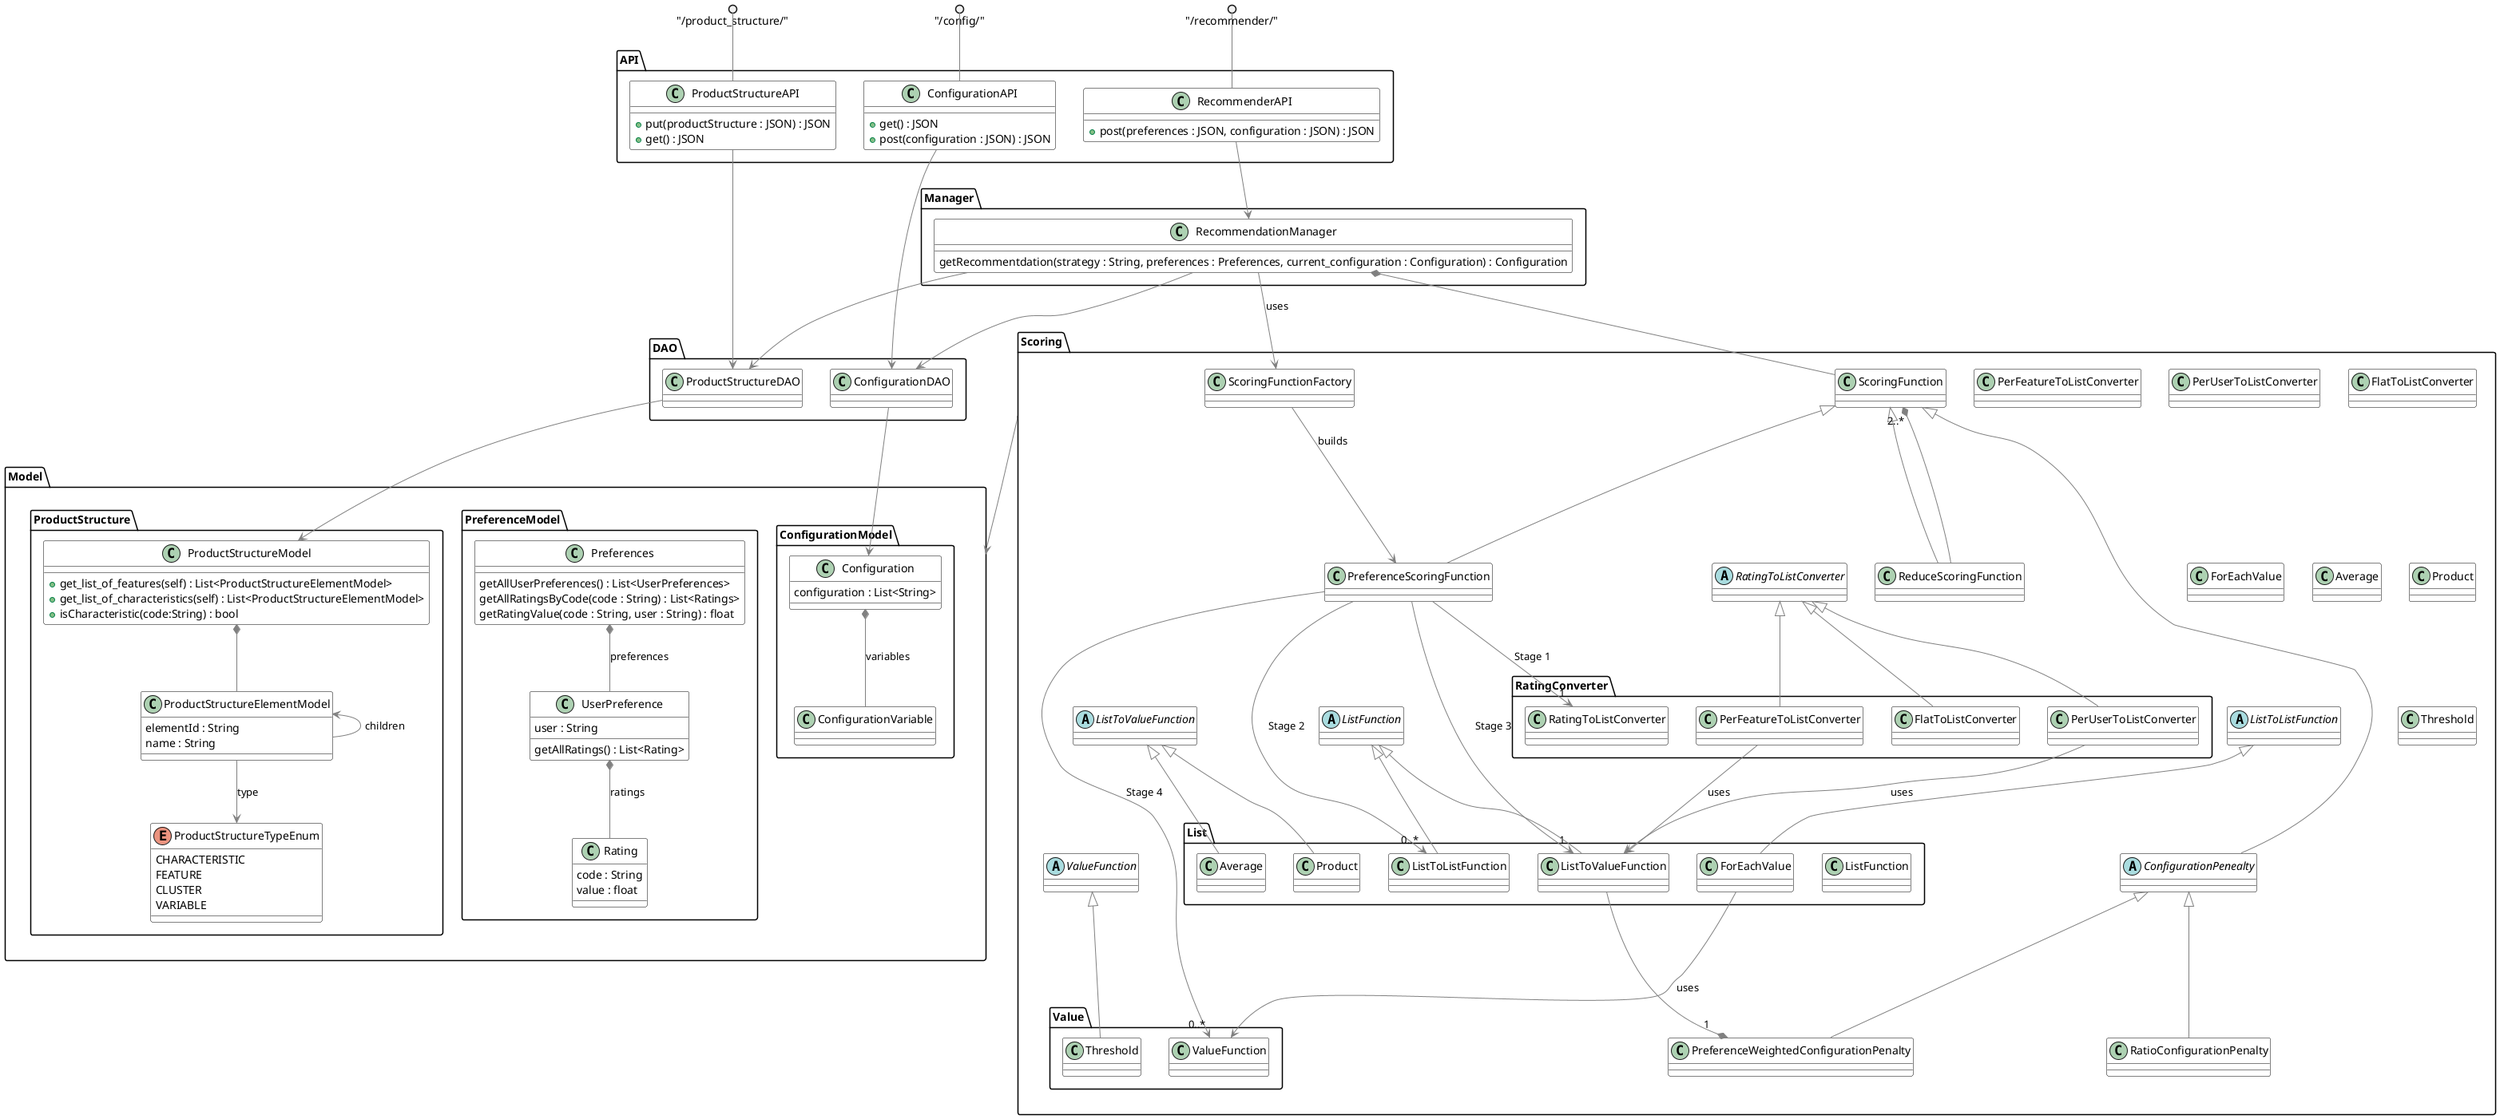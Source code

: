 @startuml

skinparam class {
	BackgroundColor White
	ArrowColor Grey
	BorderColor Black
}
skinparam shadowing false

package API {
    class ConfigurationAPI {
        +get() : JSON
        +post(configuration : JSON) : JSON
    }
    class RecommenderAPI {
        +post(preferences : JSON, configuration : JSON) : JSON
    }
    class ProductStructureAPI {
        +put(productStructure : JSON) : JSON
        +get() : JSON
    }
}
"/config/" ()-- ConfigurationAPI
"/recommender/" ()-- RecommenderAPI
"/product_structure/" ()-- ProductStructureAPI

package Manager {
    class RecommendationManager {
        getRecommentdation(strategy : String, preferences : Preferences, current_configuration : Configuration) : Configuration
    }
}

package Model{
    package ConfigurationModel {
        class Configuration {
            configuration : List<String>
        }
        class ConfigurationVariable {

        }
        Configuration *-- ConfigurationVariable : variables
    }
    package PreferenceModel {
        class Preferences {
            getAllUserPreferences() : List<UserPreferences>
            getAllRatingsByCode(code : String) : List<Ratings>
            getRatingValue(code : String, user : String) : float
        }
        class UserPreference {
            user : String
            getAllRatings() : List<Rating>
        }
        class Rating {
            code : String
            value : float
        }
        Preferences *-- UserPreference : preferences
        UserPreference *-- Rating : ratings
    }

    package ProductStructure {
        class ProductStructureModel {
            + get_list_of_features(self) : List<ProductStructureElementModel>
            + get_list_of_characteristics(self) : List<ProductStructureElementModel>
            + isCharacteristic(code:String) : bool
        }
        class ProductStructureElementModel {
            elementId : String
            name : String
        }
        enum ProductStructureTypeEnum {
            CHARACTERISTIC
            FEATURE
            CLUSTER
            VARIABLE
        }

        ProductStructureModel *-- ProductStructureElementModel
        ProductStructureElementModel <-- ProductStructureElementModel:children
        ProductStructureElementModel --> ProductStructureTypeEnum:type
    }
}

package DAO {
    class ConfigurationDAO
    class ProductStructureDAO
}

package Scoring {  
    
    

    package List {
        class ListFunction
        class ListToListFunction
        class ListToValueFunction
        class Average
        class Product
        class ForEachValue
    }

    package Value {
        class ValueFunction
        class Threshold
    }

    package RatingConverter {
        class RatingToListConverter
        class FlatToListConverter
        class PerUserToListConverter
        class PerFeatureToListConverter
    }

    class ScoringFunctionFactory{

    }
    ScoringFunctionFactory --> PreferenceScoringFunction : builds


    PreferenceScoringFunction --> "1" RatingToListConverter : Stage 1
    PreferenceScoringFunction --> "0..*" ListToListFunction : Stage 2
    PreferenceScoringFunction --> "1" ListToValueFunction : Stage 3
    PreferenceScoringFunction --> "0..*" ValueFunction : Stage 4

    ScoringFunction <|-- PreferenceScoringFunction
    class PreferenceScoringFunction{

    }
    ScoringFunction <|-- ConfigurationPenealty
    abstract class ConfigurationPenealty{

    }
    ConfigurationPenealty <|-- RatioConfigurationPenalty
    class RatioConfigurationPenalty {

    }
    ConfigurationPenealty <|-- PreferenceWeightedConfigurationPenalty
    ListToValueFunction --* "1" PreferenceWeightedConfigurationPenalty
    class PreferenceWeightedConfigurationPenalty {
        
    }

    ScoringFunction <|-- ReduceScoringFunction
    ReduceScoringFunction --* "2..*" ScoringFunction
    class ReduceScoringFunction{

    }

    abstract class RatingToListConverter {

    }

    RatingToListConverter <|-- PerFeatureToListConverter
    PerFeatureToListConverter --> ListToValueFunction :uses
    class PerFeatureToListConverter {

    }
    RatingToListConverter <|-- PerUserToListConverter
    PerUserToListConverter --> ListToValueFunction :uses
    class PerUserToListConverter {

    }
    RatingToListConverter <|-- FlatToListConverter
    class FlatToListConverter {

    }
 
    abstract class ListFunction {

    }

    ListFunction <|-- ListToListFunction
    abstract class ListToListFunction {

    }

    ListToListFunction <|-- ForEachValue
    ForEachValue --> ValueFunction:uses
    class ForEachValue {

    }


    ListFunction <|-- ListToValueFunction
    abstract class ListToValueFunction {
        
    }

    ListToValueFunction <|-- Average
    class Average {
        
    }
    ListToValueFunction <|-- Product
    class Product {

    }

    abstract class ValueFunction{

    }

    ValueFunction <|-- Threshold
    class Threshold {
        
    }
}

RecommendationManager *-- ScoringFunction

ConfigurationAPI --> ConfigurationDAO
ProductStructureAPI --> ProductStructureDAO
RecommenderAPI --> RecommendationManager

RecommendationManager --> ProductStructureDAO
RecommendationManager --> ConfigurationDAO
RecommendationManager --> ScoringFunctionFactory :uses


ConfigurationDAO --> Configuration
ProductStructureDAO --> ProductStructureModel

Scoring --> Model


@enduml